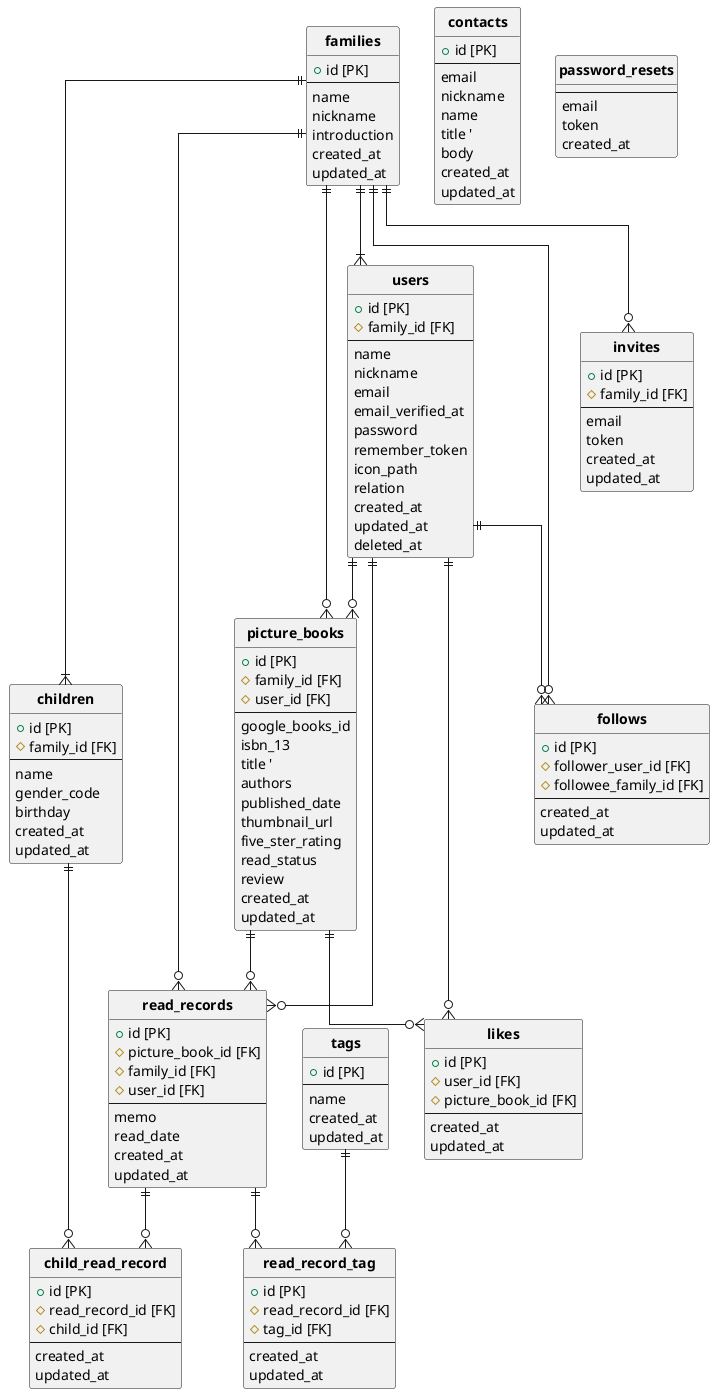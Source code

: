 ' option + D でプレビュー
' コマンドパレット　export Current File Diagrams
' titleは宣言文に使われているので、クオーテーションでごまかし
' アソシエーションの向き、左 -l-, 右 -r-, 上 -u-, 下 -d-

@startuml yonde
' hide the spot
hide circle

' avoid problems with angled crows feet
skinparam linetype ortho

entity "**families**" as families {
  + id [PK]
  --
  name
  nickname
  introduction
  created_at
  updated_at
}

entity "**users**" as users {
  + id [PK]
  # family_id [FK]
  --
  name
  nickname
  email
  email_verified_at
  password
  remember_token
  icon_path
  relation
  created_at
  updated_at
  deleted_at
}

entity "**children**" as children {
  + id [PK]
  # family_id [FK]
  --
  name
  gender_code
  birthday
  created_at
  updated_at
}

entity "**picture_books**" as picture_books {
  + id [PK]
  # family_id [FK]
  # user_id [FK]
  --
  google_books_id
  isbn_13
  title '
  authors
  published_date
  thumbnail_url
  five_ster_rating
  read_status
  review
  created_at
  updated_at
}

entity "**read_records**" as read_records {
  + id [PK]
  # picture_book_id [FK]
  # family_id [FK]
  # user_id [FK]
  --
  memo
  read_date
  created_at
  updated_at
}

entity "**child_read_record**" as child_read_record {
  + id [PK]
  # read_record_id [FK]
  # child_id [FK]
  --
  created_at
  updated_at
}

entity "**tags**" as tags {
  + id [PK]
  --
  name
  created_at
  updated_at
}

entity "**read_record_tag**" as read_record_tag {
  + id [PK]
  # read_record_id [FK]
  # tag_id [FK]
  --
  created_at
  updated_at
}

entity "**follows**" as follows {
  + id [PK]
  # follower_user_id [FK]
  # followee_family_id [FK]
  --
  created_at
  updated_at
}

entity "**likes**" as likes {
  + id [PK]
  # user_id [FK]
  # picture_book_id [FK]
  --
  created_at
  updated_at
}

entity "**invites**" as invites {
  + id [PK]
  # family_id [FK]
  --
  email
  token
  created_at
  updated_at
}

entity "**contacts**" as contacts {
  + id [PK]
  --
  email
  nickname
  name
  title '
  body
  created_at
  updated_at
}

entity "**password_resets**" as password_resets {
  --
  email
  token
  created_at
}

families ||--|{ users
families ||--|{ children
families ||--o{ follows
families ||--o{ picture_books
families ||--o{ read_records
families ||--o{ invites
users ||--o{ follows
users ||--o{ likes
users ||--o{ picture_books
users ||--o{ read_records
children ||--o{ child_read_record
picture_books ||--o{ read_records
picture_books ||--o{ likes
read_records ||--o{ child_read_record
read_records ||--o{ read_record_tag
tags ||--o{ read_record_tag

@enduml